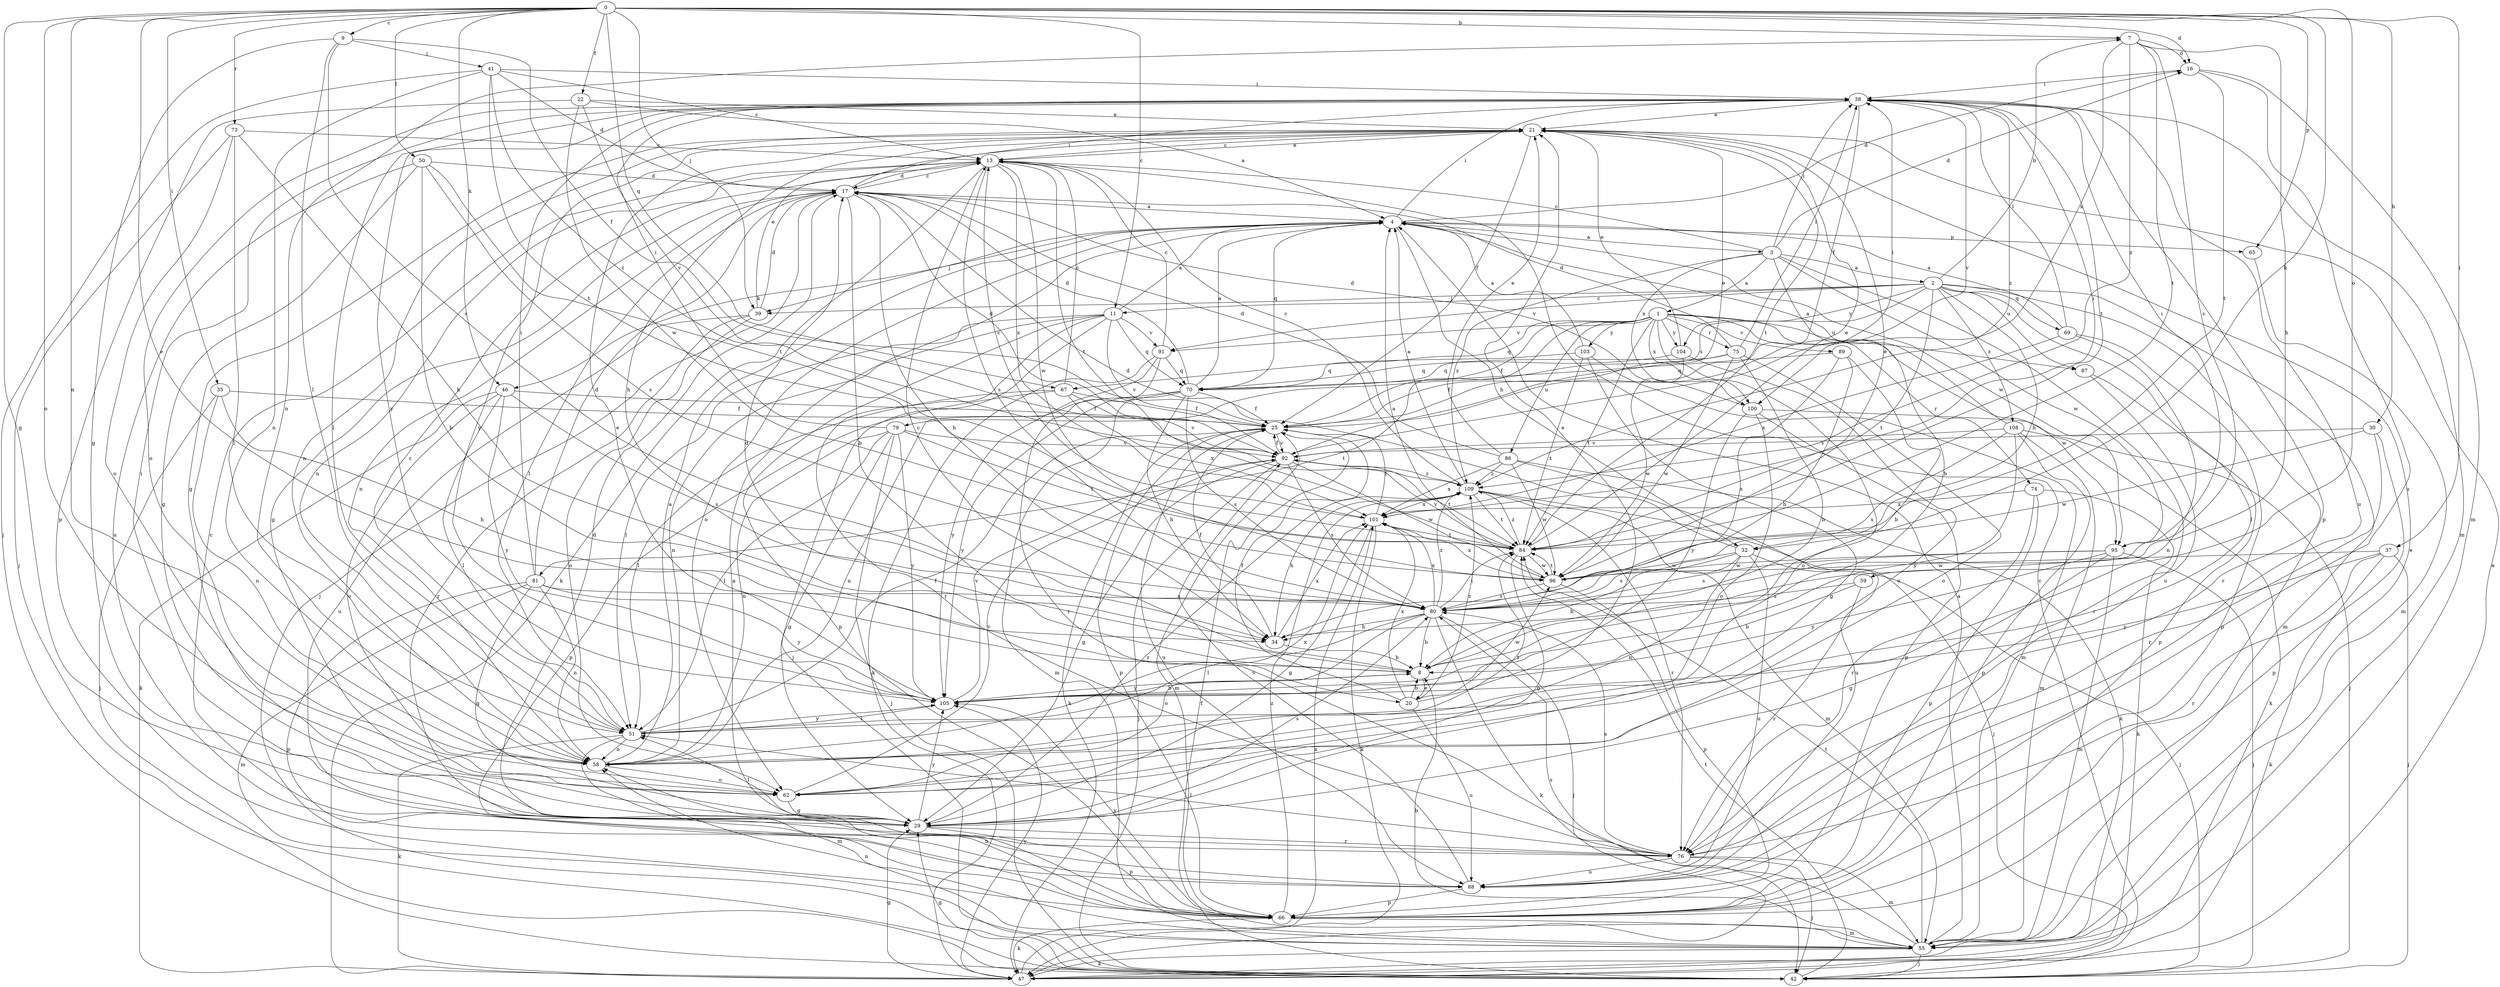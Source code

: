 strict digraph  {
0;
1;
2;
3;
4;
7;
8;
9;
11;
13;
16;
17;
20;
21;
22;
25;
29;
30;
32;
34;
35;
37;
38;
39;
41;
42;
46;
47;
50;
51;
55;
58;
59;
62;
65;
66;
67;
69;
70;
73;
74;
75;
76;
79;
80;
81;
84;
86;
87;
88;
89;
91;
92;
95;
96;
100;
101;
103;
104;
105;
108;
109;
0 -> 7  [label=b];
0 -> 9  [label=c];
0 -> 11  [label=c];
0 -> 16  [label=d];
0 -> 20  [label=e];
0 -> 22  [label=f];
0 -> 29  [label=g];
0 -> 30  [label=h];
0 -> 32  [label=h];
0 -> 35  [label=i];
0 -> 37  [label=i];
0 -> 39  [label=j];
0 -> 46  [label=k];
0 -> 50  [label=l];
0 -> 58  [label=n];
0 -> 59  [label=o];
0 -> 62  [label=o];
0 -> 65  [label=p];
0 -> 67  [label=q];
0 -> 73  [label=r];
1 -> 25  [label=f];
1 -> 62  [label=o];
1 -> 67  [label=q];
1 -> 74  [label=r];
1 -> 75  [label=r];
1 -> 81  [label=t];
1 -> 84  [label=t];
1 -> 86  [label=u];
1 -> 87  [label=u];
1 -> 89  [label=v];
1 -> 91  [label=v];
1 -> 95  [label=w];
1 -> 100  [label=x];
1 -> 103  [label=y];
1 -> 104  [label=y];
2 -> 7  [label=b];
2 -> 11  [label=c];
2 -> 32  [label=h];
2 -> 39  [label=j];
2 -> 51  [label=l];
2 -> 55  [label=m];
2 -> 69  [label=q];
2 -> 76  [label=r];
2 -> 79  [label=s];
2 -> 84  [label=t];
2 -> 87  [label=u];
2 -> 91  [label=v];
2 -> 104  [label=y];
2 -> 108  [label=z];
3 -> 1  [label=a];
3 -> 2  [label=a];
3 -> 8  [label=b];
3 -> 13  [label=c];
3 -> 16  [label=d];
3 -> 38  [label=i];
3 -> 88  [label=u];
3 -> 95  [label=w];
3 -> 100  [label=x];
3 -> 109  [label=z];
4 -> 3  [label=a];
4 -> 16  [label=d];
4 -> 32  [label=h];
4 -> 38  [label=i];
4 -> 39  [label=j];
4 -> 46  [label=k];
4 -> 62  [label=o];
4 -> 65  [label=p];
4 -> 70  [label=q];
4 -> 95  [label=w];
7 -> 16  [label=d];
7 -> 34  [label=h];
7 -> 58  [label=n];
7 -> 80  [label=s];
7 -> 84  [label=t];
7 -> 100  [label=x];
7 -> 109  [label=z];
8 -> 13  [label=c];
8 -> 17  [label=d];
8 -> 20  [label=e];
8 -> 105  [label=y];
9 -> 25  [label=f];
9 -> 29  [label=g];
9 -> 41  [label=j];
9 -> 51  [label=l];
9 -> 80  [label=s];
11 -> 4  [label=a];
11 -> 42  [label=j];
11 -> 51  [label=l];
11 -> 58  [label=n];
11 -> 66  [label=p];
11 -> 70  [label=q];
11 -> 76  [label=r];
11 -> 91  [label=v];
11 -> 92  [label=v];
13 -> 17  [label=d];
13 -> 21  [label=e];
13 -> 47  [label=k];
13 -> 58  [label=n];
13 -> 80  [label=s];
13 -> 84  [label=t];
13 -> 96  [label=w];
13 -> 101  [label=x];
16 -> 38  [label=i];
16 -> 55  [label=m];
16 -> 84  [label=t];
16 -> 88  [label=u];
17 -> 4  [label=a];
17 -> 8  [label=b];
17 -> 13  [label=c];
17 -> 29  [label=g];
17 -> 34  [label=h];
17 -> 38  [label=i];
17 -> 42  [label=j];
17 -> 51  [label=l];
17 -> 58  [label=n];
20 -> 8  [label=b];
20 -> 21  [label=e];
20 -> 25  [label=f];
20 -> 88  [label=u];
20 -> 96  [label=w];
20 -> 101  [label=x];
20 -> 109  [label=z];
21 -> 13  [label=c];
21 -> 25  [label=f];
21 -> 29  [label=g];
21 -> 34  [label=h];
21 -> 58  [label=n];
21 -> 84  [label=t];
21 -> 105  [label=y];
22 -> 4  [label=a];
22 -> 21  [label=e];
22 -> 66  [label=p];
22 -> 92  [label=v];
22 -> 96  [label=w];
25 -> 38  [label=i];
25 -> 47  [label=k];
25 -> 55  [label=m];
25 -> 66  [label=p];
25 -> 88  [label=u];
25 -> 92  [label=v];
29 -> 38  [label=i];
29 -> 51  [label=l];
29 -> 66  [label=p];
29 -> 76  [label=r];
29 -> 80  [label=s];
29 -> 105  [label=y];
29 -> 109  [label=z];
30 -> 66  [label=p];
30 -> 76  [label=r];
30 -> 92  [label=v];
30 -> 96  [label=w];
32 -> 8  [label=b];
32 -> 17  [label=d];
32 -> 42  [label=j];
32 -> 58  [label=n];
32 -> 80  [label=s];
32 -> 88  [label=u];
32 -> 96  [label=w];
34 -> 8  [label=b];
34 -> 25  [label=f];
34 -> 101  [label=x];
35 -> 25  [label=f];
35 -> 34  [label=h];
35 -> 42  [label=j];
35 -> 58  [label=n];
37 -> 42  [label=j];
37 -> 47  [label=k];
37 -> 76  [label=r];
37 -> 96  [label=w];
37 -> 105  [label=y];
38 -> 21  [label=e];
38 -> 25  [label=f];
38 -> 51  [label=l];
38 -> 55  [label=m];
38 -> 62  [label=o];
38 -> 66  [label=p];
38 -> 84  [label=t];
38 -> 88  [label=u];
38 -> 92  [label=v];
38 -> 105  [label=y];
38 -> 109  [label=z];
39 -> 17  [label=d];
39 -> 21  [label=e];
39 -> 62  [label=o];
39 -> 76  [label=r];
39 -> 88  [label=u];
41 -> 13  [label=c];
41 -> 17  [label=d];
41 -> 38  [label=i];
41 -> 42  [label=j];
41 -> 58  [label=n];
41 -> 84  [label=t];
41 -> 109  [label=z];
42 -> 13  [label=c];
42 -> 25  [label=f];
42 -> 29  [label=g];
42 -> 84  [label=t];
46 -> 25  [label=f];
46 -> 47  [label=k];
46 -> 51  [label=l];
46 -> 62  [label=o];
46 -> 80  [label=s];
46 -> 105  [label=y];
47 -> 21  [label=e];
47 -> 29  [label=g];
47 -> 101  [label=x];
47 -> 105  [label=y];
50 -> 8  [label=b];
50 -> 17  [label=d];
50 -> 29  [label=g];
50 -> 80  [label=s];
50 -> 84  [label=t];
50 -> 88  [label=u];
51 -> 13  [label=c];
51 -> 25  [label=f];
51 -> 47  [label=k];
51 -> 55  [label=m];
51 -> 58  [label=n];
51 -> 105  [label=y];
55 -> 4  [label=a];
55 -> 8  [label=b];
55 -> 21  [label=e];
55 -> 42  [label=j];
55 -> 47  [label=k];
55 -> 58  [label=n];
55 -> 80  [label=s];
55 -> 84  [label=t];
58 -> 4  [label=a];
58 -> 62  [label=o];
58 -> 84  [label=t];
58 -> 101  [label=x];
59 -> 8  [label=b];
59 -> 76  [label=r];
59 -> 80  [label=s];
62 -> 29  [label=g];
62 -> 92  [label=v];
65 -> 55  [label=m];
66 -> 4  [label=a];
66 -> 47  [label=k];
66 -> 55  [label=m];
66 -> 58  [label=n];
66 -> 105  [label=y];
66 -> 109  [label=z];
67 -> 13  [label=c];
67 -> 25  [label=f];
67 -> 51  [label=l];
67 -> 66  [label=p];
67 -> 92  [label=v];
67 -> 101  [label=x];
69 -> 4  [label=a];
69 -> 38  [label=i];
69 -> 58  [label=n];
69 -> 66  [label=p];
69 -> 101  [label=x];
70 -> 4  [label=a];
70 -> 17  [label=d];
70 -> 25  [label=f];
70 -> 34  [label=h];
70 -> 55  [label=m];
70 -> 58  [label=n];
70 -> 80  [label=s];
70 -> 105  [label=y];
73 -> 13  [label=c];
73 -> 34  [label=h];
73 -> 42  [label=j];
73 -> 51  [label=l];
73 -> 62  [label=o];
74 -> 47  [label=k];
74 -> 66  [label=p];
74 -> 76  [label=r];
74 -> 101  [label=x];
75 -> 8  [label=b];
75 -> 17  [label=d];
75 -> 25  [label=f];
75 -> 38  [label=i];
75 -> 62  [label=o];
75 -> 70  [label=q];
75 -> 96  [label=w];
76 -> 17  [label=d];
76 -> 42  [label=j];
76 -> 51  [label=l];
76 -> 55  [label=m];
76 -> 80  [label=s];
76 -> 88  [label=u];
79 -> 29  [label=g];
79 -> 38  [label=i];
79 -> 42  [label=j];
79 -> 51  [label=l];
79 -> 58  [label=n];
79 -> 84  [label=t];
79 -> 92  [label=v];
79 -> 105  [label=y];
80 -> 8  [label=b];
80 -> 34  [label=h];
80 -> 42  [label=j];
80 -> 47  [label=k];
80 -> 51  [label=l];
80 -> 62  [label=o];
80 -> 84  [label=t];
80 -> 101  [label=x];
80 -> 109  [label=z];
81 -> 17  [label=d];
81 -> 29  [label=g];
81 -> 38  [label=i];
81 -> 55  [label=m];
81 -> 58  [label=n];
81 -> 66  [label=p];
81 -> 80  [label=s];
81 -> 105  [label=y];
84 -> 21  [label=e];
84 -> 29  [label=g];
84 -> 92  [label=v];
84 -> 96  [label=w];
84 -> 109  [label=z];
86 -> 17  [label=d];
86 -> 21  [label=e];
86 -> 47  [label=k];
86 -> 88  [label=u];
86 -> 96  [label=w];
86 -> 101  [label=x];
86 -> 109  [label=z];
87 -> 66  [label=p];
87 -> 76  [label=r];
88 -> 13  [label=c];
88 -> 66  [label=p];
88 -> 92  [label=v];
89 -> 8  [label=b];
89 -> 34  [label=h];
89 -> 70  [label=q];
89 -> 80  [label=s];
91 -> 13  [label=c];
91 -> 47  [label=k];
91 -> 70  [label=q];
91 -> 76  [label=r];
91 -> 105  [label=y];
92 -> 17  [label=d];
92 -> 21  [label=e];
92 -> 25  [label=f];
92 -> 29  [label=g];
92 -> 42  [label=j];
92 -> 80  [label=s];
92 -> 84  [label=t];
92 -> 96  [label=w];
92 -> 109  [label=z];
95 -> 29  [label=g];
95 -> 38  [label=i];
95 -> 42  [label=j];
95 -> 55  [label=m];
95 -> 80  [label=s];
95 -> 96  [label=w];
95 -> 105  [label=y];
96 -> 4  [label=a];
96 -> 21  [label=e];
96 -> 66  [label=p];
96 -> 80  [label=s];
96 -> 84  [label=t];
96 -> 101  [label=x];
100 -> 17  [label=d];
100 -> 42  [label=j];
100 -> 62  [label=o];
100 -> 66  [label=p];
100 -> 105  [label=y];
101 -> 13  [label=c];
101 -> 25  [label=f];
101 -> 29  [label=g];
101 -> 38  [label=i];
101 -> 47  [label=k];
101 -> 84  [label=t];
103 -> 4  [label=a];
103 -> 29  [label=g];
103 -> 55  [label=m];
103 -> 70  [label=q];
103 -> 84  [label=t];
104 -> 21  [label=e];
104 -> 62  [label=o];
104 -> 70  [label=q];
104 -> 96  [label=w];
105 -> 8  [label=b];
105 -> 21  [label=e];
105 -> 51  [label=l];
105 -> 92  [label=v];
108 -> 4  [label=a];
108 -> 47  [label=k];
108 -> 55  [label=m];
108 -> 66  [label=p];
108 -> 80  [label=s];
108 -> 92  [label=v];
108 -> 105  [label=y];
109 -> 4  [label=a];
109 -> 13  [label=c];
109 -> 34  [label=h];
109 -> 42  [label=j];
109 -> 55  [label=m];
109 -> 76  [label=r];
109 -> 84  [label=t];
109 -> 101  [label=x];
}

